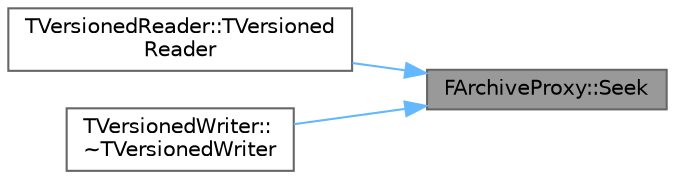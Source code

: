 digraph "FArchiveProxy::Seek"
{
 // INTERACTIVE_SVG=YES
 // LATEX_PDF_SIZE
  bgcolor="transparent";
  edge [fontname=Helvetica,fontsize=10,labelfontname=Helvetica,labelfontsize=10];
  node [fontname=Helvetica,fontsize=10,shape=box,height=0.2,width=0.4];
  rankdir="RL";
  Node1 [id="Node000001",label="FArchiveProxy::Seek",height=0.2,width=0.4,color="gray40", fillcolor="grey60", style="filled", fontcolor="black",tooltip="Attempts to set the current offset into backing data storage, this will do nothing if there is no sto..."];
  Node1 -> Node2 [id="edge1_Node000001_Node000002",dir="back",color="steelblue1",style="solid",tooltip=" "];
  Node2 [id="Node000002",label="TVersionedReader::TVersioned\lReader",height=0.2,width=0.4,color="grey40", fillcolor="white", style="filled",URL="$d8/d5b/classTVersionedReader.html#abb7c273bce6b7b89e92ccdb16ac04dd9",tooltip=" "];
  Node1 -> Node3 [id="edge2_Node000001_Node000003",dir="back",color="steelblue1",style="solid",tooltip=" "];
  Node3 [id="Node000003",label="TVersionedWriter::\l~TVersionedWriter",height=0.2,width=0.4,color="grey40", fillcolor="white", style="filled",URL="$d8/d05/classTVersionedWriter.html#a08d2831f72bd26bdbd7be04167b33b88",tooltip=" "];
}
